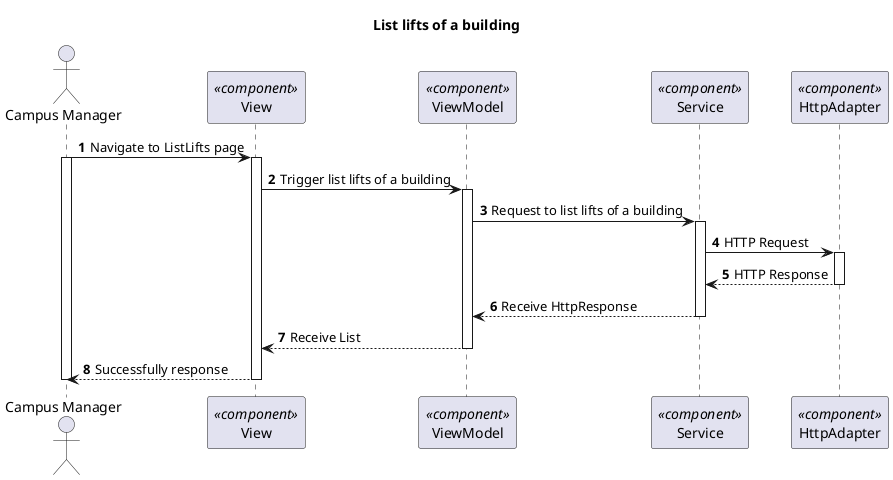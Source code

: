 @startuml Process View - Level 3

autonumber
skinparam packageStyle rect

title List lifts of a building

actor "Campus Manager" as CM
participant "View" as view <<component>>
participant "ViewModel" as viewModel <<component>>
participant "Service" as service <<component>>
participant "HttpAdapter" as httpAdapter <<component>>

CM -> view : Navigate to ListLifts page
activate CM
activate view
view -> viewModel : Trigger list lifts of a building

activate viewModel
viewModel -> service : Request to list lifts of a building

activate service
service -> httpAdapter : HTTP Request
activate httpAdapter
httpAdapter --> service : HTTP Response
deactivate httpAdapter

service --> viewModel : Receive HttpResponse
deactivate service
viewModel --> view : Receive List
deactivate viewModel

CM <-- view : Successfully response
deactivate view
deactivate CM
@enduml
